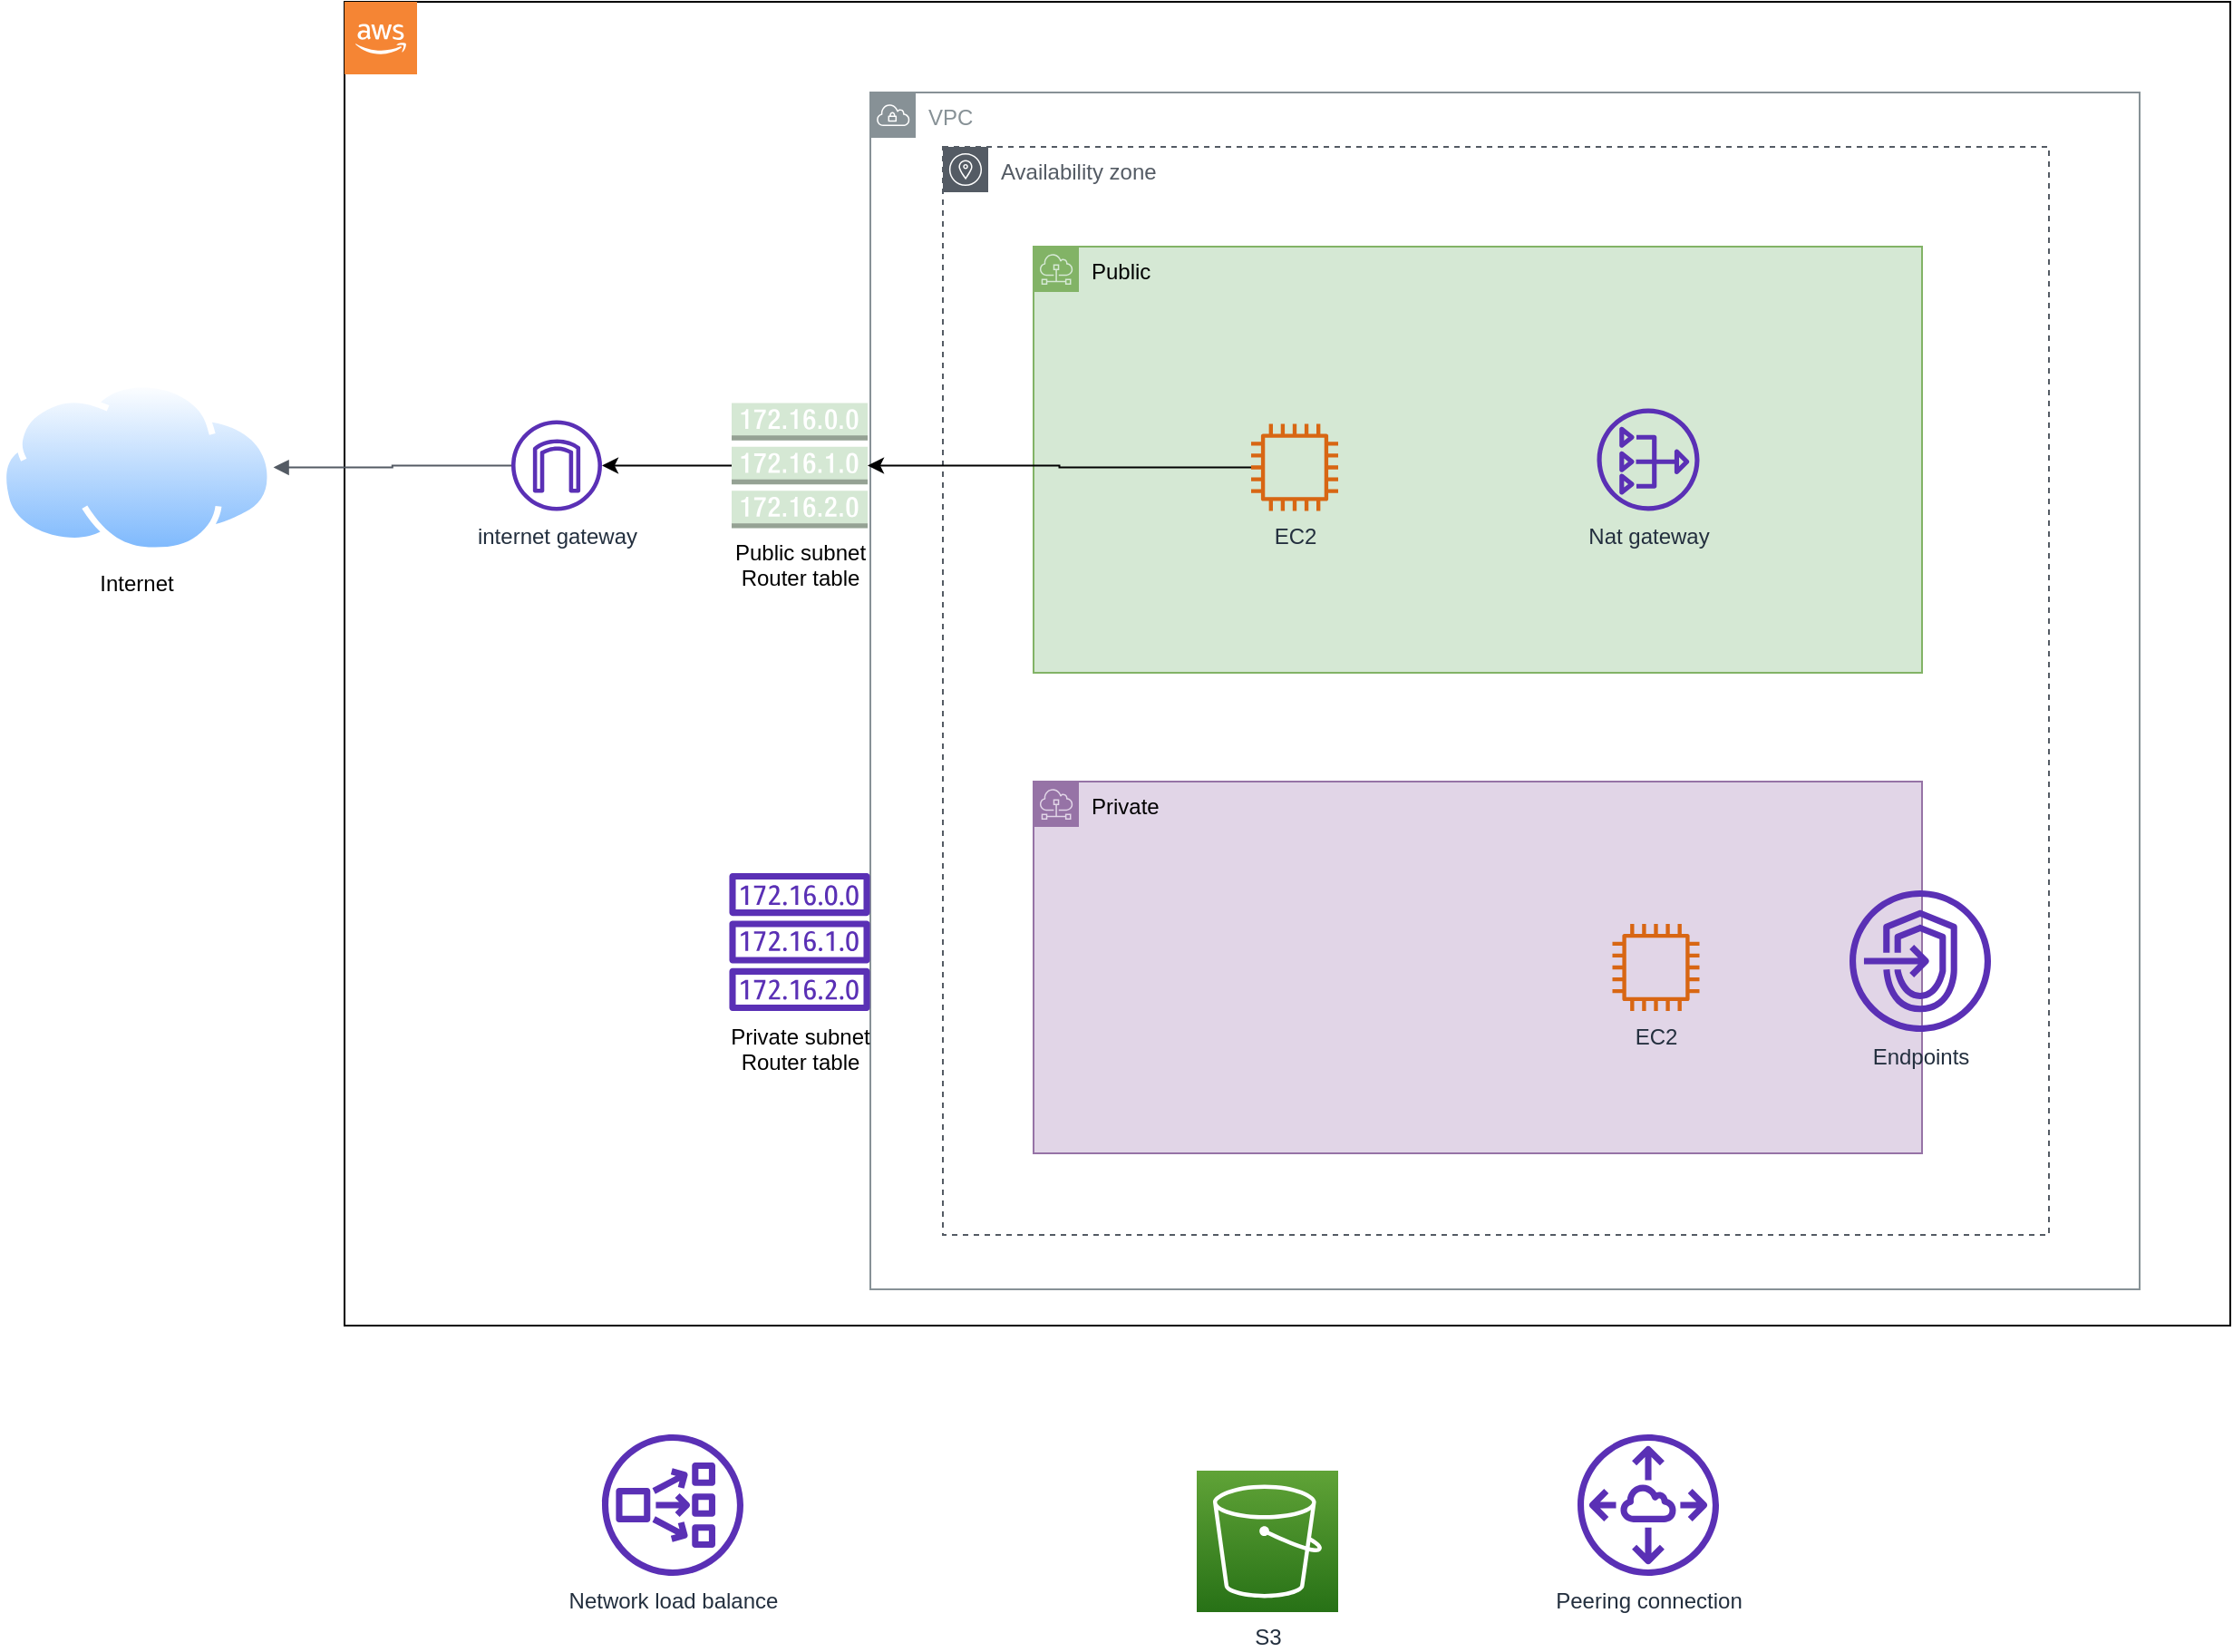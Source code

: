 <mxfile version="14.8.4" type="github">
  <diagram id="3P_6MCCChBtq8M6MrG2V" name="Page-1">
    <mxGraphModel dx="2086" dy="1362" grid="1" gridSize="10" guides="1" tooltips="1" connect="1" arrows="1" fold="1" page="1" pageScale="1" pageWidth="827" pageHeight="1169" math="0" shadow="0">
      <root>
        <mxCell id="0" />
        <mxCell id="1" parent="0" />
        <mxCell id="BulkSB2tPgcpnhCntLE--1" value="" style="rounded=0;whiteSpace=wrap;html=1;" vertex="1" parent="1">
          <mxGeometry x="-230" y="40" width="1040" height="730" as="geometry" />
        </mxCell>
        <mxCell id="BulkSB2tPgcpnhCntLE--2" value="" style="outlineConnect=0;dashed=0;verticalLabelPosition=bottom;verticalAlign=top;align=center;html=1;shape=mxgraph.aws3.cloud_2;fillColor=#F58534;gradientColor=none;" vertex="1" parent="1">
          <mxGeometry x="-230" y="40" width="40" height="40" as="geometry" />
        </mxCell>
        <mxCell id="BulkSB2tPgcpnhCntLE--15" value="VPC" style="outlineConnect=0;gradientColor=none;html=1;whiteSpace=wrap;fontSize=12;fontStyle=0;shape=mxgraph.aws4.group;grIcon=mxgraph.aws4.group_vpc;strokeColor=#879196;fillColor=none;verticalAlign=top;align=left;spacingLeft=30;fontColor=#879196;dashed=0;" vertex="1" parent="1">
          <mxGeometry x="60" y="90" width="700" height="660" as="geometry" />
        </mxCell>
        <mxCell id="BulkSB2tPgcpnhCntLE--16" value="Availability zone" style="outlineConnect=0;gradientColor=none;html=1;whiteSpace=wrap;fontSize=12;fontStyle=0;shape=mxgraph.aws4.group;grIcon=mxgraph.aws4.group_availability_zone;strokeColor=#545B64;fillColor=none;verticalAlign=top;align=left;spacingLeft=30;fontColor=#545B64;dashed=1;" vertex="1" parent="1">
          <mxGeometry x="100" y="120" width="610" height="600" as="geometry" />
        </mxCell>
        <mxCell id="BulkSB2tPgcpnhCntLE--17" value="Public" style="outlineConnect=0;html=1;whiteSpace=wrap;fontSize=12;fontStyle=0;shape=mxgraph.aws4.group;grIcon=mxgraph.aws4.group_subnet;strokeColor=#82b366;fillColor=#d5e8d4;verticalAlign=top;align=left;spacingLeft=30;dashed=0;" vertex="1" parent="1">
          <mxGeometry x="150" y="175" width="490" height="235" as="geometry" />
        </mxCell>
        <mxCell id="BulkSB2tPgcpnhCntLE--20" value="Internet" style="aspect=fixed;perimeter=ellipsePerimeter;html=1;align=center;shadow=0;dashed=0;spacingTop=3;image;image=img/lib/active_directory/internet_cloud.svg;" vertex="1" parent="1">
          <mxGeometry x="-420" y="249.25" width="150.79" height="95" as="geometry" />
        </mxCell>
        <mxCell id="BulkSB2tPgcpnhCntLE--24" value="Peering connection" style="outlineConnect=0;fontColor=#232F3E;gradientColor=none;fillColor=#5A30B5;strokeColor=none;dashed=0;verticalLabelPosition=bottom;verticalAlign=top;align=center;html=1;fontSize=12;fontStyle=0;aspect=fixed;pointerEvents=1;shape=mxgraph.aws4.peering;" vertex="1" parent="1">
          <mxGeometry x="450" y="830" width="78" height="78" as="geometry" />
        </mxCell>
        <mxCell id="BulkSB2tPgcpnhCntLE--25" value="Network load balance" style="outlineConnect=0;fontColor=#232F3E;gradientColor=none;fillColor=#5A30B5;strokeColor=none;dashed=0;verticalLabelPosition=bottom;verticalAlign=top;align=center;html=1;fontSize=12;fontStyle=0;aspect=fixed;pointerEvents=1;shape=mxgraph.aws4.network_load_balancer;" vertex="1" parent="1">
          <mxGeometry x="-88" y="830" width="78" height="78" as="geometry" />
        </mxCell>
        <mxCell id="BulkSB2tPgcpnhCntLE--26" value="Nat gateway" style="outlineConnect=0;fontColor=#232F3E;gradientColor=none;fillColor=#5A30B5;strokeColor=none;dashed=0;verticalLabelPosition=bottom;verticalAlign=top;align=center;html=1;fontSize=12;fontStyle=0;aspect=fixed;pointerEvents=1;shape=mxgraph.aws4.nat_gateway;" vertex="1" parent="1">
          <mxGeometry x="460.75" y="264.25" width="56.5" height="56.5" as="geometry" />
        </mxCell>
        <mxCell id="BulkSB2tPgcpnhCntLE--27" value="internet gateway" style="outlineConnect=0;fontColor=#232F3E;gradientColor=none;fillColor=#5A30B5;strokeColor=none;dashed=0;verticalLabelPosition=bottom;verticalAlign=top;align=center;html=1;fontSize=12;fontStyle=0;aspect=fixed;pointerEvents=1;shape=mxgraph.aws4.internet_gateway;" vertex="1" parent="1">
          <mxGeometry x="-138" y="270.75" width="50" height="50" as="geometry" />
        </mxCell>
        <mxCell id="BulkSB2tPgcpnhCntLE--29" value="Private" style="outlineConnect=0;html=1;whiteSpace=wrap;fontSize=12;fontStyle=0;shape=mxgraph.aws4.group;grIcon=mxgraph.aws4.group_subnet;strokeColor=#9673a6;fillColor=#e1d5e7;verticalAlign=top;align=left;spacingLeft=30;dashed=0;" vertex="1" parent="1">
          <mxGeometry x="150" y="470" width="490" height="205" as="geometry" />
        </mxCell>
        <mxCell id="BulkSB2tPgcpnhCntLE--31" value="S3" style="points=[[0,0,0],[0.25,0,0],[0.5,0,0],[0.75,0,0],[1,0,0],[0,1,0],[0.25,1,0],[0.5,1,0],[0.75,1,0],[1,1,0],[0,0.25,0],[0,0.5,0],[0,0.75,0],[1,0.25,0],[1,0.5,0],[1,0.75,0]];outlineConnect=0;fontColor=#232F3E;gradientColor=#60A337;gradientDirection=north;fillColor=#277116;strokeColor=#ffffff;dashed=0;verticalLabelPosition=bottom;verticalAlign=top;align=center;html=1;fontSize=12;fontStyle=0;aspect=fixed;shape=mxgraph.aws4.resourceIcon;resIcon=mxgraph.aws4.s3;" vertex="1" parent="1">
          <mxGeometry x="240" y="850" width="78" height="78" as="geometry" />
        </mxCell>
        <mxCell id="BulkSB2tPgcpnhCntLE--32" value="EC2" style="outlineConnect=0;fontColor=#232F3E;gradientColor=none;fillColor=#D86613;strokeColor=none;dashed=0;verticalLabelPosition=bottom;verticalAlign=top;align=center;html=1;fontSize=12;fontStyle=0;aspect=fixed;pointerEvents=1;shape=mxgraph.aws4.instance2;" vertex="1" parent="1">
          <mxGeometry x="469.25" y="548.5" width="48" height="48" as="geometry" />
        </mxCell>
        <mxCell id="BulkSB2tPgcpnhCntLE--33" value="Endpoints" style="outlineConnect=0;fontColor=#232F3E;gradientColor=none;fillColor=#5A30B5;strokeColor=none;dashed=0;verticalLabelPosition=bottom;verticalAlign=top;align=center;html=1;fontSize=12;fontStyle=0;aspect=fixed;pointerEvents=1;shape=mxgraph.aws4.endpoints;" vertex="1" parent="1">
          <mxGeometry x="600" y="530" width="78" height="78" as="geometry" />
        </mxCell>
        <mxCell id="BulkSB2tPgcpnhCntLE--35" value="" style="edgeStyle=orthogonalEdgeStyle;html=1;endArrow=none;elbow=vertical;startArrow=block;startFill=1;strokeColor=#545B64;rounded=0;exitX=1;exitY=0.5;exitDx=0;exitDy=0;" edge="1" parent="1" source="BulkSB2tPgcpnhCntLE--20" target="BulkSB2tPgcpnhCntLE--27">
          <mxGeometry width="100" relative="1" as="geometry">
            <mxPoint x="-160" y="310" as="sourcePoint" />
            <mxPoint x="-60" y="310" as="targetPoint" />
          </mxGeometry>
        </mxCell>
        <mxCell id="BulkSB2tPgcpnhCntLE--38" value="" style="edgeStyle=orthogonalEdgeStyle;rounded=0;orthogonalLoop=1;jettySize=auto;html=1;" edge="1" parent="1" source="BulkSB2tPgcpnhCntLE--7" target="BulkSB2tPgcpnhCntLE--27">
          <mxGeometry relative="1" as="geometry" />
        </mxCell>
        <mxCell id="BulkSB2tPgcpnhCntLE--7" value="Public subnet&lt;br&gt;Router table" style="outlineConnect=0;dashed=0;verticalLabelPosition=bottom;verticalAlign=top;align=center;html=1;shape=mxgraph.aws3.route_table;fillColor=#d5e8d4;strokeColor=#82b366;" vertex="1" parent="1">
          <mxGeometry x="-16.5" y="261.25" width="75" height="69" as="geometry" />
        </mxCell>
        <mxCell id="BulkSB2tPgcpnhCntLE--23" value="&lt;span style=&quot;color: rgb(0 , 0 , 0)&quot;&gt;Private subnet&lt;br&gt;Router table&lt;/span&gt;" style="outlineConnect=0;fontColor=#232F3E;gradientColor=none;fillColor=#5A30B5;strokeColor=none;dashed=0;verticalLabelPosition=bottom;verticalAlign=top;align=center;html=1;fontSize=12;fontStyle=0;aspect=fixed;pointerEvents=1;shape=mxgraph.aws4.route_table;" vertex="1" parent="1">
          <mxGeometry x="-18" y="520.5" width="78" height="76" as="geometry" />
        </mxCell>
        <mxCell id="BulkSB2tPgcpnhCntLE--39" value="" style="edgeStyle=orthogonalEdgeStyle;rounded=0;orthogonalLoop=1;jettySize=auto;html=1;entryX=1;entryY=0.5;entryDx=0;entryDy=0;entryPerimeter=0;" edge="1" parent="1" source="BulkSB2tPgcpnhCntLE--34" target="BulkSB2tPgcpnhCntLE--7">
          <mxGeometry relative="1" as="geometry">
            <mxPoint x="-36.5" y="410.115" as="sourcePoint" />
            <mxPoint x="-150" y="409.997" as="targetPoint" />
          </mxGeometry>
        </mxCell>
        <mxCell id="BulkSB2tPgcpnhCntLE--34" value="EC2" style="outlineConnect=0;fontColor=#232F3E;gradientColor=none;fillColor=#D86613;strokeColor=none;dashed=0;verticalLabelPosition=bottom;verticalAlign=top;align=center;html=1;fontSize=12;fontStyle=0;aspect=fixed;pointerEvents=1;shape=mxgraph.aws4.instance2;" vertex="1" parent="1">
          <mxGeometry x="270" y="272.75" width="48" height="48" as="geometry" />
        </mxCell>
      </root>
    </mxGraphModel>
  </diagram>
</mxfile>
